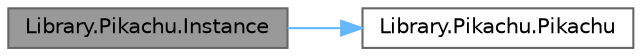 digraph "Library.Pikachu.Instance"
{
 // INTERACTIVE_SVG=YES
 // LATEX_PDF_SIZE
  bgcolor="transparent";
  edge [fontname=Helvetica,fontsize=10,labelfontname=Helvetica,labelfontsize=10];
  node [fontname=Helvetica,fontsize=10,shape=box,height=0.2,width=0.4];
  rankdir="LR";
  Node1 [id="Node000001",label="Library.Pikachu.Instance",height=0.2,width=0.4,color="gray40", fillcolor="grey60", style="filled", fontcolor="black",tooltip="Este método retorna una copia del pokemon aplicando así, el patrón prototype."];
  Node1 -> Node2 [id="edge1_Node000001_Node000002",color="steelblue1",style="solid",tooltip=" "];
  Node2 [id="Node000002",label="Library.Pikachu.Pikachu",height=0.2,width=0.4,color="grey40", fillcolor="white", style="filled",URL="$classLibrary_1_1Pikachu.html#a117bb2efeed20182beec21dfa177c36a",tooltip="Constructor de Pikachu, implementa el patron GRASP creator."];
}
